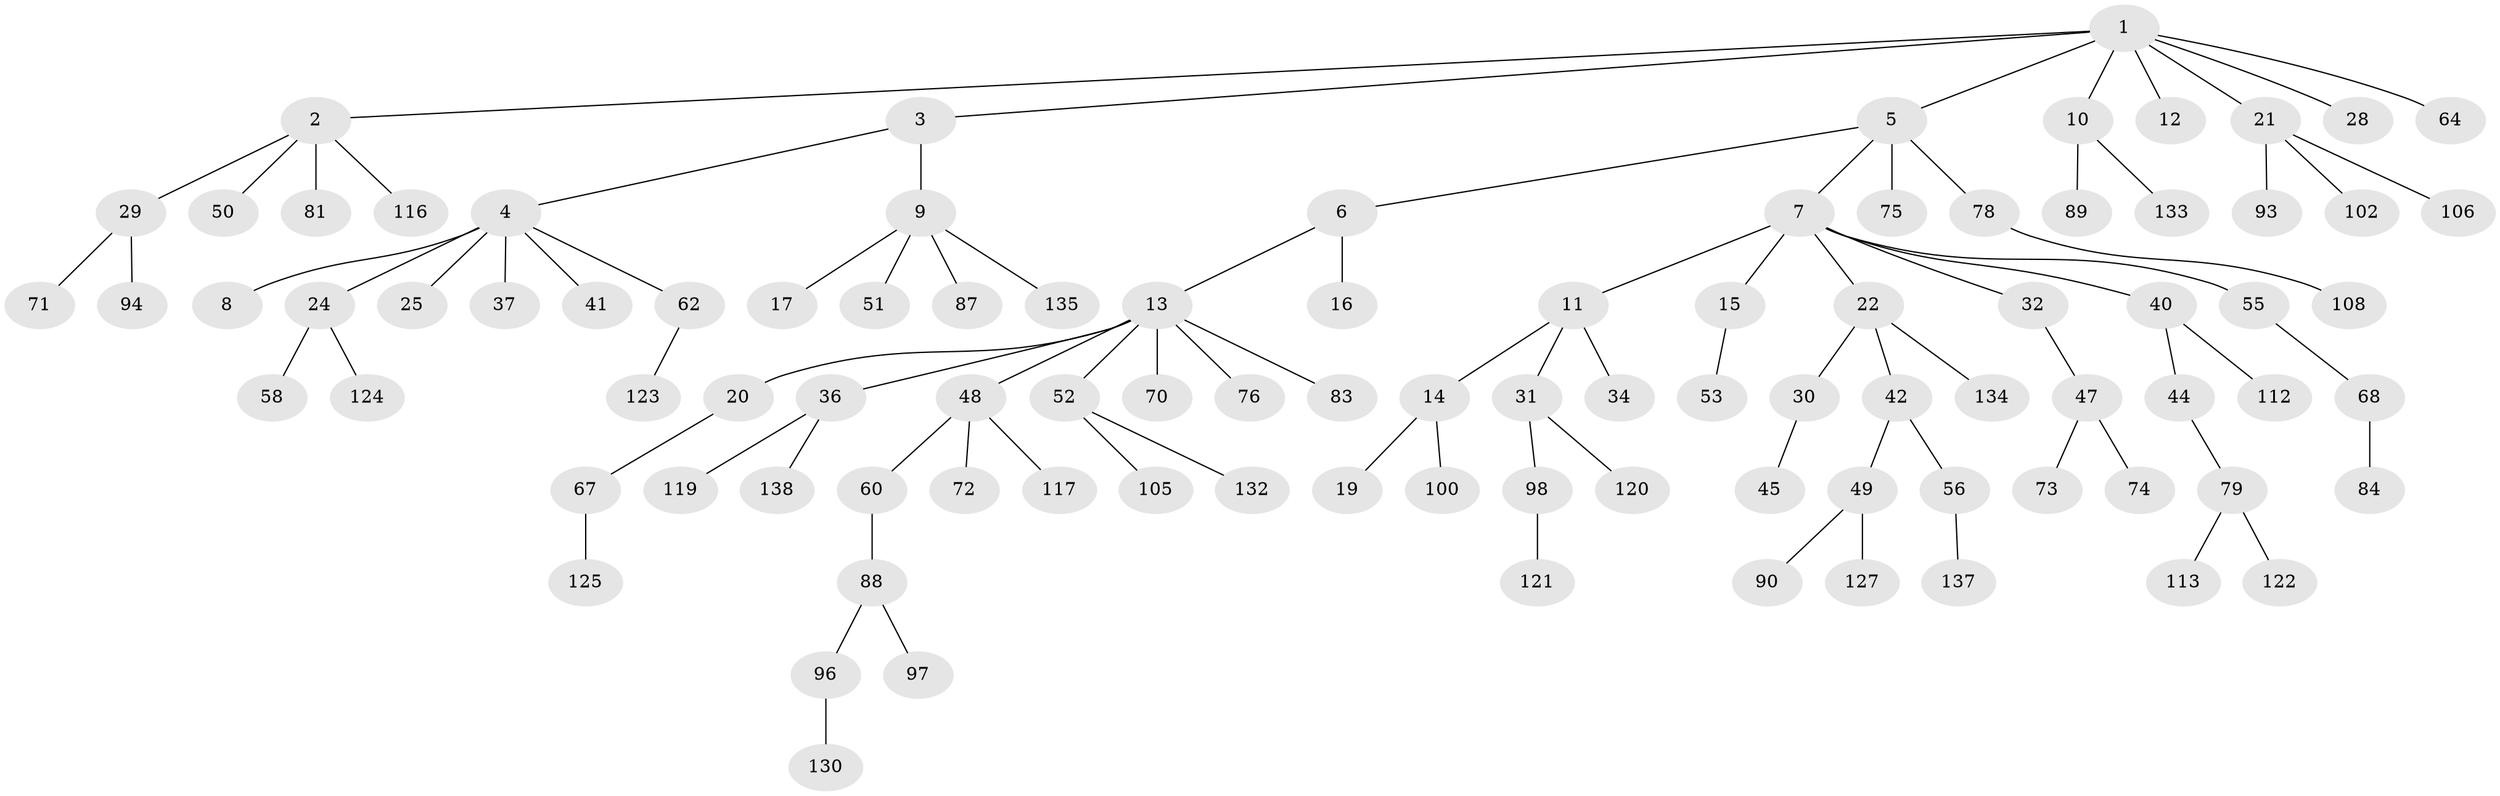 // Generated by graph-tools (version 1.1) at 2025/52/02/27/25 19:52:12]
// undirected, 96 vertices, 95 edges
graph export_dot {
graph [start="1"]
  node [color=gray90,style=filled];
  1 [super="+35"];
  2 [super="+61"];
  3 [super="+33"];
  4 [super="+27"];
  5 [super="+26"];
  6;
  7 [super="+38"];
  8;
  9 [super="+23"];
  10 [super="+39"];
  11 [super="+136"];
  12 [super="+63"];
  13 [super="+18"];
  14 [super="+65"];
  15;
  16;
  17;
  19;
  20;
  21 [super="+111"];
  22 [super="+107"];
  24 [super="+80"];
  25;
  28;
  29 [super="+66"];
  30;
  31 [super="+59"];
  32 [super="+46"];
  34;
  36 [super="+69"];
  37;
  40;
  41;
  42 [super="+43"];
  44 [super="+103"];
  45 [super="+99"];
  47 [super="+54"];
  48 [super="+57"];
  49 [super="+77"];
  50 [super="+115"];
  51 [super="+126"];
  52;
  53 [super="+95"];
  55 [super="+118"];
  56;
  58;
  60 [super="+85"];
  62;
  64 [super="+110"];
  67;
  68 [super="+104"];
  70;
  71 [super="+82"];
  72;
  73 [super="+92"];
  74;
  75;
  76;
  78;
  79 [super="+86"];
  81;
  83 [super="+114"];
  84;
  87 [super="+128"];
  88;
  89 [super="+91"];
  90;
  93;
  94 [super="+129"];
  96 [super="+109"];
  97 [super="+101"];
  98;
  100;
  102;
  105;
  106;
  108;
  112;
  113;
  116;
  117 [super="+131"];
  119;
  120;
  121;
  122;
  123;
  124;
  125;
  127;
  130;
  132;
  133;
  134;
  135;
  137;
  138;
  1 -- 2;
  1 -- 3;
  1 -- 5;
  1 -- 10;
  1 -- 12;
  1 -- 21;
  1 -- 28;
  1 -- 64;
  2 -- 29;
  2 -- 50;
  2 -- 81;
  2 -- 116;
  3 -- 4;
  3 -- 9;
  4 -- 8;
  4 -- 24;
  4 -- 25;
  4 -- 62;
  4 -- 41;
  4 -- 37;
  5 -- 6;
  5 -- 7;
  5 -- 75;
  5 -- 78;
  6 -- 13;
  6 -- 16;
  7 -- 11;
  7 -- 15;
  7 -- 22;
  7 -- 32;
  7 -- 40;
  7 -- 55;
  9 -- 17;
  9 -- 51;
  9 -- 87;
  9 -- 135;
  10 -- 89;
  10 -- 133;
  11 -- 14;
  11 -- 31;
  11 -- 34;
  13 -- 36;
  13 -- 52;
  13 -- 70;
  13 -- 83;
  13 -- 48;
  13 -- 20;
  13 -- 76;
  14 -- 19;
  14 -- 100;
  15 -- 53;
  20 -- 67;
  21 -- 93;
  21 -- 102;
  21 -- 106;
  22 -- 30;
  22 -- 42;
  22 -- 134;
  24 -- 58;
  24 -- 124;
  29 -- 94;
  29 -- 71;
  30 -- 45;
  31 -- 120;
  31 -- 98;
  32 -- 47;
  36 -- 119;
  36 -- 138;
  40 -- 44;
  40 -- 112;
  42 -- 56;
  42 -- 49;
  44 -- 79;
  47 -- 74;
  47 -- 73;
  48 -- 60;
  48 -- 117;
  48 -- 72;
  49 -- 90;
  49 -- 127;
  52 -- 105;
  52 -- 132;
  55 -- 68;
  56 -- 137;
  60 -- 88;
  62 -- 123;
  67 -- 125;
  68 -- 84;
  78 -- 108;
  79 -- 122;
  79 -- 113;
  88 -- 96;
  88 -- 97;
  96 -- 130;
  98 -- 121;
}
